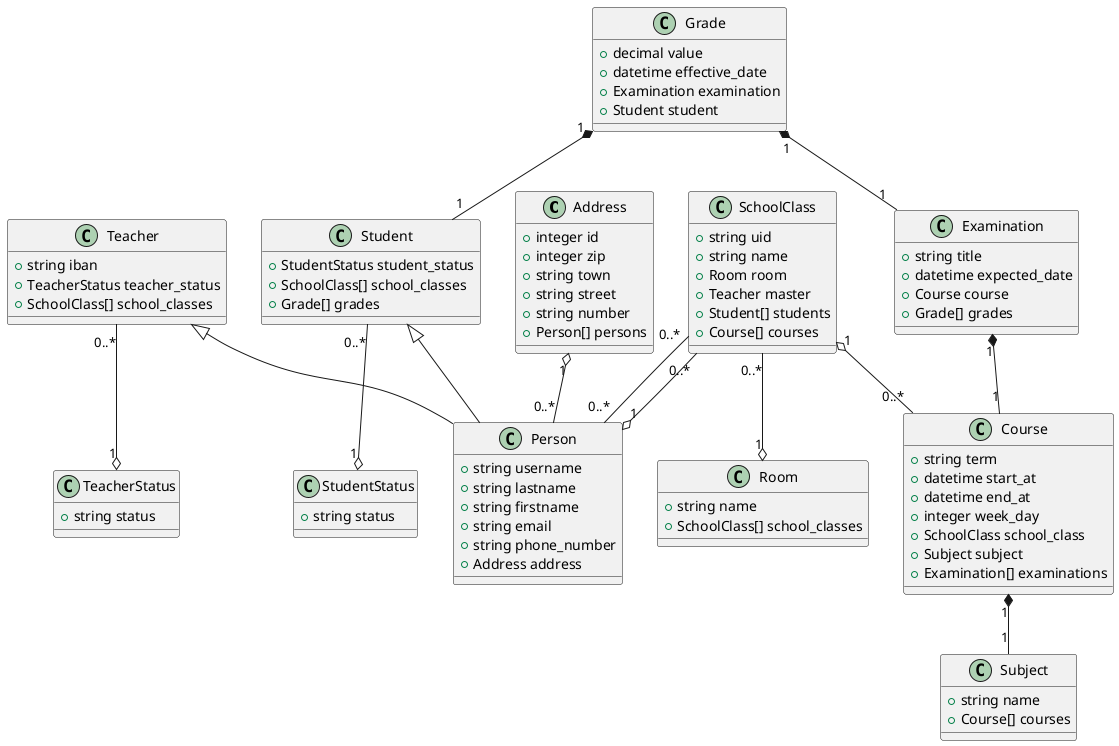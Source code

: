 @startuml

class Address {
  +integer id
  +integer zip
  +string town
  +string street
  +string number
  +Person[] persons
}

class Person {
  +string username
  +string lastname
  +string firstname
  +string email
  +string phone_number
  +Address address
}

class Teacher {
  +string iban
  +TeacherStatus teacher_status
  +SchoolClass[] school_classes
}

class Student {
  +StudentStatus student_status
  +SchoolClass[] school_classes
  +Grade[] grades
}

class SchoolClass {
  +string uid
  +string name
  +Room room
  +Teacher master
  +Student[] students
  +Course[] courses
}

class Course {
  +string term
  +datetime start_at
  +datetime end_at
  +integer week_day
  +SchoolClass school_class
  +Subject subject
  +Examination[] examinations
}

class Subject {
  +string name
  +Course[] courses
}

class Examination {
  +string title
  +datetime expected_date
  +Course course
  +Grade[] grades
}

class Grade {
  +decimal value
  +datetime effective_date
  +Examination examination
  +Student student
}

class Room {
  +string name
  +SchoolClass[] school_classes
}

class TeacherStatus {
  +string status
}

class StudentStatus {
  +string status
}

Address "1" o-- "0..*" Person
Teacher "0..*" --o "1" TeacherStatus
Student "0..*" --o "1" StudentStatus
SchoolClass "0..*" -- "0..*" Person
SchoolClass "0..*" --o "1" Room
SchoolClass "0..*" --o "1" Person
SchoolClass "1" o-- "0..*" Course
Course "1" *-- "1" Subject
Examination "1" *-- "1" Course
Grade "1" *-- "1" Examination
Grade "1" *-- "1" Student

Teacher <|-- Person
Student <|-- Person

@enduml